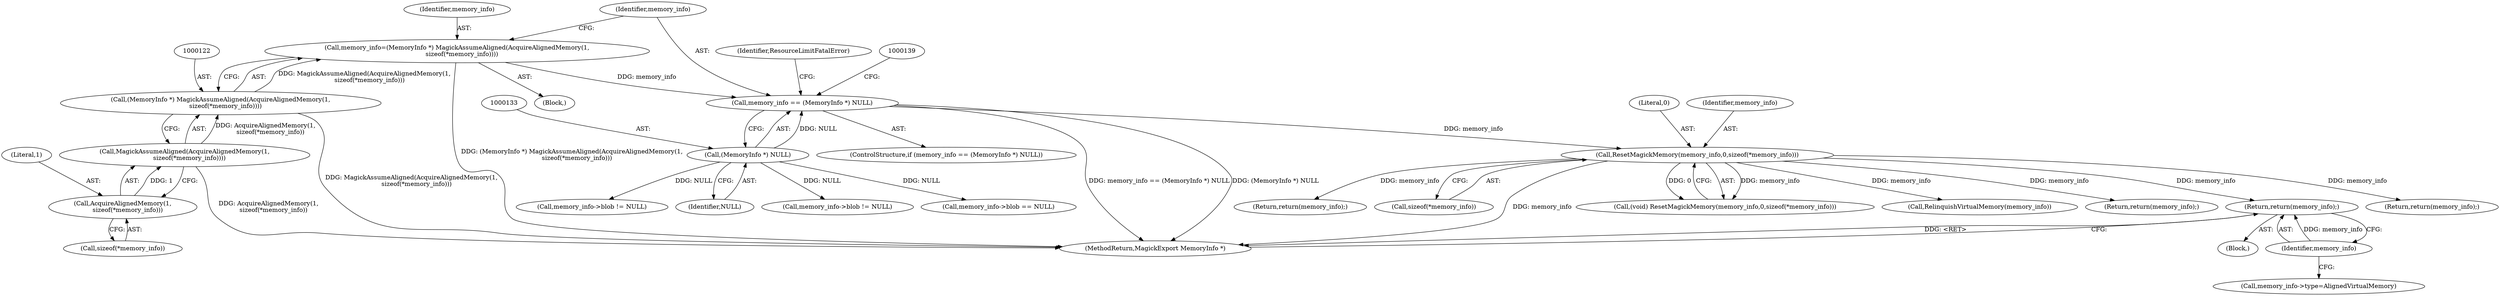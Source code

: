 digraph "0_ImageMagick_0474237508f39c4f783208123431815f1ededb76_5@pointer" {
"1000187" [label="(Return,return(memory_info);)"];
"1000188" [label="(Identifier,memory_info)"];
"1000140" [label="(Call,ResetMagickMemory(memory_info,0,sizeof(*memory_info)))"];
"1000130" [label="(Call,memory_info == (MemoryInfo *) NULL)"];
"1000119" [label="(Call,memory_info=(MemoryInfo *) MagickAssumeAligned(AcquireAlignedMemory(1,\n     sizeof(*memory_info))))"];
"1000121" [label="(Call,(MemoryInfo *) MagickAssumeAligned(AcquireAlignedMemory(1,\n     sizeof(*memory_info))))"];
"1000123" [label="(Call,MagickAssumeAligned(AcquireAlignedMemory(1,\n     sizeof(*memory_info))))"];
"1000124" [label="(Call,AcquireAlignedMemory(1,\n     sizeof(*memory_info)))"];
"1000132" [label="(Call,(MemoryInfo *) NULL)"];
"1000353" [label="(Return,return(memory_info);)"];
"1000142" [label="(Literal,0)"];
"1000130" [label="(Call,memory_info == (MemoryInfo *) NULL)"];
"1000129" [label="(ControlStructure,if (memory_info == (MemoryInfo *) NULL))"];
"1000119" [label="(Call,memory_info=(MemoryInfo *) MagickAssumeAligned(AcquireAlignedMemory(1,\n     sizeof(*memory_info))))"];
"1000295" [label="(Return,return(memory_info);)"];
"1000320" [label="(Call,memory_info->blob == NULL)"];
"1000106" [label="(Block,)"];
"1000132" [label="(Call,(MemoryInfo *) NULL)"];
"1000120" [label="(Identifier,memory_info)"];
"1000125" [label="(Literal,1)"];
"1000143" [label="(Call,sizeof(*memory_info))"];
"1000210" [label="(Call,memory_info->blob != NULL)"];
"1000134" [label="(Identifier,NULL)"];
"1000126" [label="(Call,sizeof(*memory_info))"];
"1000141" [label="(Identifier,memory_info)"];
"1000176" [label="(Call,memory_info->blob != NULL)"];
"1000181" [label="(Block,)"];
"1000123" [label="(Call,MagickAssumeAligned(AcquireAlignedMemory(1,\n     sizeof(*memory_info))))"];
"1000355" [label="(MethodReturn,MagickExport MemoryInfo *)"];
"1000136" [label="(Identifier,ResourceLimitFatalError)"];
"1000124" [label="(Call,AcquireAlignedMemory(1,\n     sizeof(*memory_info)))"];
"1000187" [label="(Return,return(memory_info);)"];
"1000188" [label="(Identifier,memory_info)"];
"1000138" [label="(Call,(void) ResetMagickMemory(memory_info,0,sizeof(*memory_info)))"];
"1000351" [label="(Call,RelinquishVirtualMemory(memory_info))"];
"1000131" [label="(Identifier,memory_info)"];
"1000182" [label="(Call,memory_info->type=AlignedVirtualMemory)"];
"1000121" [label="(Call,(MemoryInfo *) MagickAssumeAligned(AcquireAlignedMemory(1,\n     sizeof(*memory_info))))"];
"1000140" [label="(Call,ResetMagickMemory(memory_info,0,sizeof(*memory_info)))"];
"1000221" [label="(Return,return(memory_info);)"];
"1000187" -> "1000181"  [label="AST: "];
"1000187" -> "1000188"  [label="CFG: "];
"1000188" -> "1000187"  [label="AST: "];
"1000355" -> "1000187"  [label="CFG: "];
"1000187" -> "1000355"  [label="DDG: <RET>"];
"1000188" -> "1000187"  [label="DDG: memory_info"];
"1000140" -> "1000187"  [label="DDG: memory_info"];
"1000188" -> "1000182"  [label="CFG: "];
"1000140" -> "1000138"  [label="AST: "];
"1000140" -> "1000143"  [label="CFG: "];
"1000141" -> "1000140"  [label="AST: "];
"1000142" -> "1000140"  [label="AST: "];
"1000143" -> "1000140"  [label="AST: "];
"1000138" -> "1000140"  [label="CFG: "];
"1000140" -> "1000355"  [label="DDG: memory_info"];
"1000140" -> "1000138"  [label="DDG: memory_info"];
"1000140" -> "1000138"  [label="DDG: 0"];
"1000130" -> "1000140"  [label="DDG: memory_info"];
"1000140" -> "1000221"  [label="DDG: memory_info"];
"1000140" -> "1000295"  [label="DDG: memory_info"];
"1000140" -> "1000351"  [label="DDG: memory_info"];
"1000140" -> "1000353"  [label="DDG: memory_info"];
"1000130" -> "1000129"  [label="AST: "];
"1000130" -> "1000132"  [label="CFG: "];
"1000131" -> "1000130"  [label="AST: "];
"1000132" -> "1000130"  [label="AST: "];
"1000136" -> "1000130"  [label="CFG: "];
"1000139" -> "1000130"  [label="CFG: "];
"1000130" -> "1000355"  [label="DDG: memory_info == (MemoryInfo *) NULL"];
"1000130" -> "1000355"  [label="DDG: (MemoryInfo *) NULL"];
"1000119" -> "1000130"  [label="DDG: memory_info"];
"1000132" -> "1000130"  [label="DDG: NULL"];
"1000119" -> "1000106"  [label="AST: "];
"1000119" -> "1000121"  [label="CFG: "];
"1000120" -> "1000119"  [label="AST: "];
"1000121" -> "1000119"  [label="AST: "];
"1000131" -> "1000119"  [label="CFG: "];
"1000119" -> "1000355"  [label="DDG: (MemoryInfo *) MagickAssumeAligned(AcquireAlignedMemory(1,\n     sizeof(*memory_info)))"];
"1000121" -> "1000119"  [label="DDG: MagickAssumeAligned(AcquireAlignedMemory(1,\n     sizeof(*memory_info)))"];
"1000121" -> "1000123"  [label="CFG: "];
"1000122" -> "1000121"  [label="AST: "];
"1000123" -> "1000121"  [label="AST: "];
"1000121" -> "1000355"  [label="DDG: MagickAssumeAligned(AcquireAlignedMemory(1,\n     sizeof(*memory_info)))"];
"1000123" -> "1000121"  [label="DDG: AcquireAlignedMemory(1,\n     sizeof(*memory_info))"];
"1000123" -> "1000124"  [label="CFG: "];
"1000124" -> "1000123"  [label="AST: "];
"1000123" -> "1000355"  [label="DDG: AcquireAlignedMemory(1,\n     sizeof(*memory_info))"];
"1000124" -> "1000123"  [label="DDG: 1"];
"1000124" -> "1000126"  [label="CFG: "];
"1000125" -> "1000124"  [label="AST: "];
"1000126" -> "1000124"  [label="AST: "];
"1000132" -> "1000134"  [label="CFG: "];
"1000133" -> "1000132"  [label="AST: "];
"1000134" -> "1000132"  [label="AST: "];
"1000132" -> "1000176"  [label="DDG: NULL"];
"1000132" -> "1000210"  [label="DDG: NULL"];
"1000132" -> "1000320"  [label="DDG: NULL"];
}
